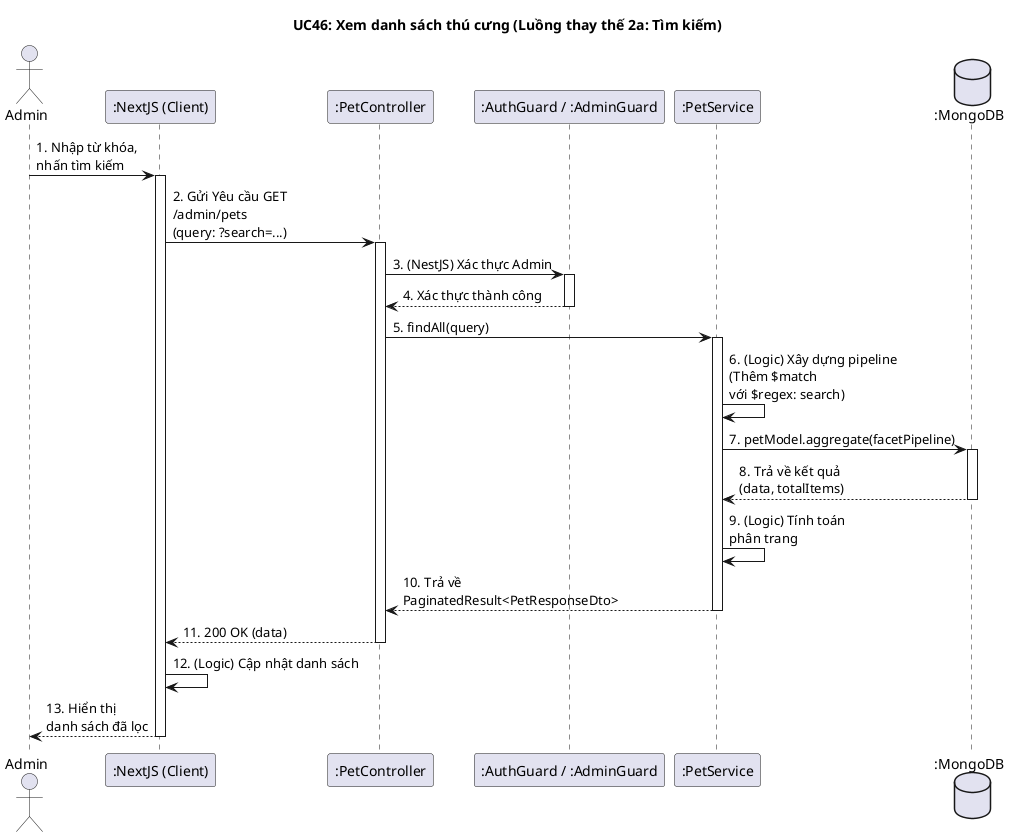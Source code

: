 @startuml
title UC46: Xem danh sách thú cưng (Luồng thay thế 2a: Tìm kiếm)

actor Admin
participant ":NextJS (Client)" as Client
participant ":PetController" as Controller
participant ":AuthGuard / :AdminGuard" as Guards
participant ":PetService" as Service
database ":MongoDB" as DB

Admin -> Client: 1. Nhập từ khóa, \nnhấn tìm kiếm
activate Client

Client -> Controller: 2. Gửi Yêu cầu GET \n/admin/pets \n(query: ?search=...)
activate Controller

Controller -> Guards: 3. (NestJS) Xác thực Admin
activate Guards
Guards --> Controller: 4. Xác thực thành công
deactivate Guards

Controller -> Service: 5. findAll(query)
activate Service

Service -> Service: 6. (Logic) Xây dựng pipeline \n(Thêm $match \nvới $regex: search)
Service -> DB: 7. petModel.aggregate(facetPipeline)
activate DB
DB --> Service: 8. Trả về kết quả \n(data, totalItems)
deactivate DB

Service -> Service: 9. (Logic) Tính toán \nphân trang
Service --> Controller: 10. Trả về \nPaginatedResult<PetResponseDto>
deactivate Service

Controller --> Client: 11. 200 OK (data)
deactivate Controller

Client -> Client: 12. (Logic) Cập nhật danh sách
Client --> Admin: 13. Hiển thị \ndanh sách đã lọc
deactivate Client

@enduml